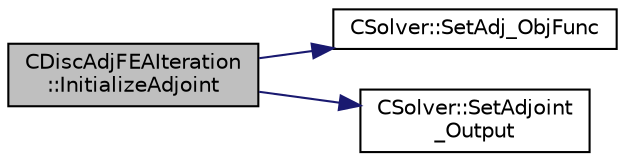 digraph "CDiscAdjFEAIteration::InitializeAdjoint"
{
  edge [fontname="Helvetica",fontsize="10",labelfontname="Helvetica",labelfontsize="10"];
  node [fontname="Helvetica",fontsize="10",shape=record];
  rankdir="LR";
  Node11 [label="CDiscAdjFEAIteration\l::InitializeAdjoint",height=0.2,width=0.4,color="black", fillcolor="grey75", style="filled", fontcolor="black"];
  Node11 -> Node12 [color="midnightblue",fontsize="10",style="solid",fontname="Helvetica"];
  Node12 [label="CSolver::SetAdj_ObjFunc",height=0.2,width=0.4,color="black", fillcolor="white", style="filled",URL="$class_c_solver.html#ab88b4902ba0172cb3f27b43da3ca65bd"];
  Node11 -> Node13 [color="midnightblue",fontsize="10",style="solid",fontname="Helvetica"];
  Node13 [label="CSolver::SetAdjoint\l_Output",height=0.2,width=0.4,color="black", fillcolor="white", style="filled",URL="$class_c_solver.html#afacc145d3e6f6a8ff9f3429c1078717a",tooltip="A virtual member. "];
}
